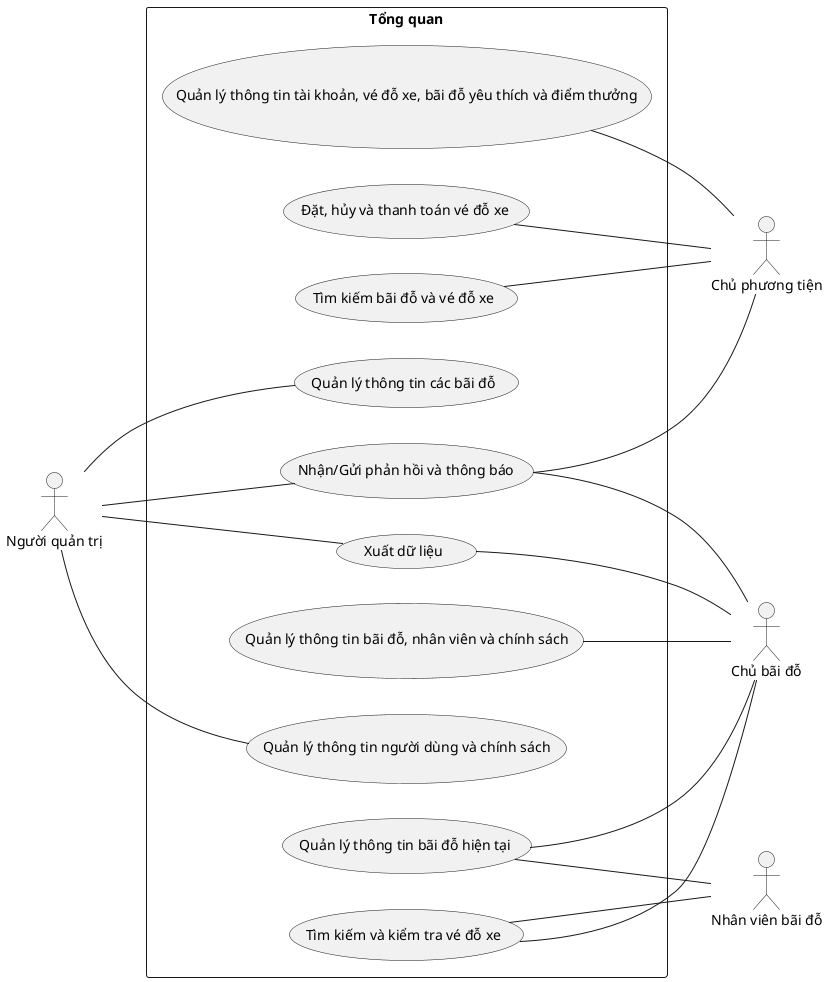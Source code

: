 @startuml general

left to right direction
skinparam packageStyle rect

actor "Người quản trị" as Admin
actor "Chủ phương tiện" as VehicleOwner
actor "Nhân viên bãi đỗ" as ParkingStaff
actor "Chủ bãi đỗ" as ParkingOwner

rectangle "Tổng quan" as GeneralDiagram {
  'Admin'
    Admin -- (Quản lý thông tin các bãi đỗ)
    Admin -- (Quản lý thông tin người dùng và chính sách)
    Admin -- (Xuất dữ liệu)
    Admin -- (Nhận/Gửi phản hồi và thông báo)
  'ParkingStaff'
    (Quản lý thông tin bãi đỗ hiện tại) -- ParkingStaff
    (Tìm kiếm và kiểm tra vé đỗ xe) -- ParkingStaff
  'ParkingOwner'
    (Quản lý thông tin bãi đỗ, nhân viên và chính sách) -- ParkingOwner
    (Quản lý thông tin bãi đỗ hiện tại) -- ParkingOwner
    (Tìm kiếm và kiểm tra vé đỗ xe) -- ParkingOwner
    (Xuất dữ liệu) -- ParkingOwner
    (Nhận/Gửi phản hồi và thông báo) -- ParkingOwner
  'VehicleOwner'
    (Quản lý thông tin tài khoản, vé đỗ xe, bãi đỗ yêu thích và điểm thưởng) -- VehicleOwner
    (Đặt, hủy và thanh toán vé đỗ xe) -- VehicleOwner
    (Tìm kiếm bãi đỗ và vé đỗ xe) -- VehicleOwner
    (Nhận/Gửi phản hồi và thông báo) - VehicleOwner
}
@enduml